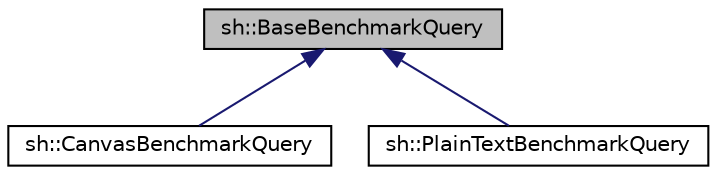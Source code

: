 digraph "sh::BaseBenchmarkQuery"
{
 // LATEX_PDF_SIZE
  edge [fontname="Helvetica",fontsize="10",labelfontname="Helvetica",labelfontsize="10"];
  node [fontname="Helvetica",fontsize="10",shape=record];
  Node1 [label="sh::BaseBenchmarkQuery",height=0.2,width=0.4,color="black", fillcolor="grey75", style="filled", fontcolor="black",tooltip=" "];
  Node1 -> Node2 [dir="back",color="midnightblue",fontsize="10",style="solid",fontname="Helvetica"];
  Node2 [label="sh::CanvasBenchmarkQuery",height=0.2,width=0.4,color="black", fillcolor="white", style="filled",URL="$structsh_1_1_canvas_benchmark_query.html",tooltip=" "];
  Node1 -> Node3 [dir="back",color="midnightblue",fontsize="10",style="solid",fontname="Helvetica"];
  Node3 [label="sh::PlainTextBenchmarkQuery",height=0.2,width=0.4,color="black", fillcolor="white", style="filled",URL="$structsh_1_1_plain_text_benchmark_query.html",tooltip=" "];
}
